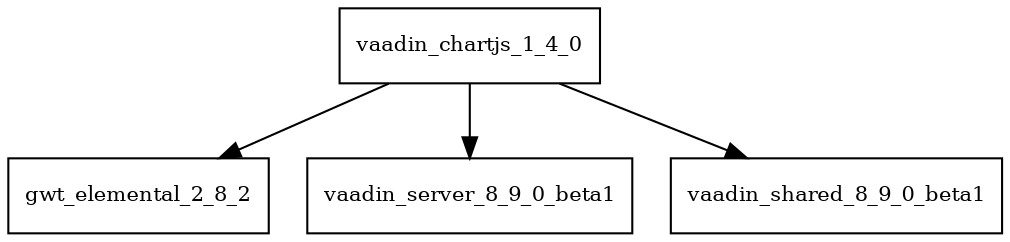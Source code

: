 digraph vaadin_chartjs_1_4_0_dependencies {
  node [shape = box, fontsize=10.0];
  vaadin_chartjs_1_4_0 -> gwt_elemental_2_8_2;
  vaadin_chartjs_1_4_0 -> vaadin_server_8_9_0_beta1;
  vaadin_chartjs_1_4_0 -> vaadin_shared_8_9_0_beta1;
}
